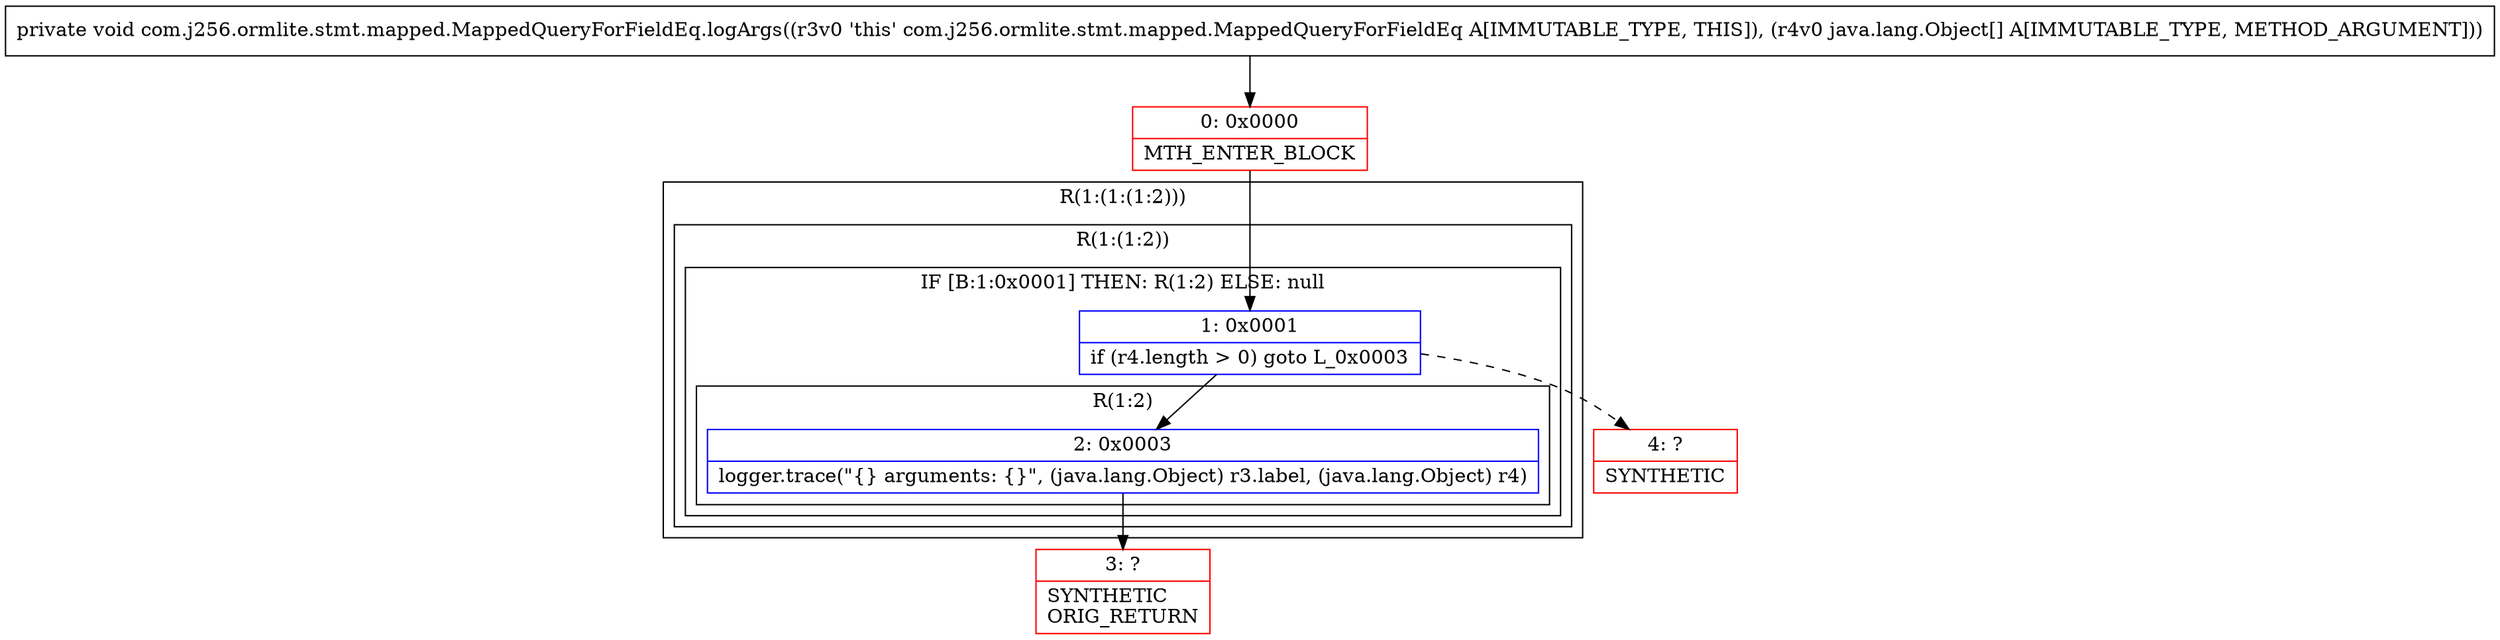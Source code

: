 digraph "CFG forcom.j256.ormlite.stmt.mapped.MappedQueryForFieldEq.logArgs([Ljava\/lang\/Object;)V" {
subgraph cluster_Region_60831708 {
label = "R(1:(1:(1:2)))";
node [shape=record,color=blue];
subgraph cluster_Region_1768854544 {
label = "R(1:(1:2))";
node [shape=record,color=blue];
subgraph cluster_IfRegion_610333911 {
label = "IF [B:1:0x0001] THEN: R(1:2) ELSE: null";
node [shape=record,color=blue];
Node_1 [shape=record,label="{1\:\ 0x0001|if (r4.length \> 0) goto L_0x0003\l}"];
subgraph cluster_Region_1536197887 {
label = "R(1:2)";
node [shape=record,color=blue];
Node_2 [shape=record,label="{2\:\ 0x0003|logger.trace(\"\{\} arguments: \{\}\", (java.lang.Object) r3.label, (java.lang.Object) r4)\l}"];
}
}
}
}
Node_0 [shape=record,color=red,label="{0\:\ 0x0000|MTH_ENTER_BLOCK\l}"];
Node_3 [shape=record,color=red,label="{3\:\ ?|SYNTHETIC\lORIG_RETURN\l}"];
Node_4 [shape=record,color=red,label="{4\:\ ?|SYNTHETIC\l}"];
MethodNode[shape=record,label="{private void com.j256.ormlite.stmt.mapped.MappedQueryForFieldEq.logArgs((r3v0 'this' com.j256.ormlite.stmt.mapped.MappedQueryForFieldEq A[IMMUTABLE_TYPE, THIS]), (r4v0 java.lang.Object[] A[IMMUTABLE_TYPE, METHOD_ARGUMENT])) }"];
MethodNode -> Node_0;
Node_1 -> Node_2;
Node_1 -> Node_4[style=dashed];
Node_2 -> Node_3;
Node_0 -> Node_1;
}

